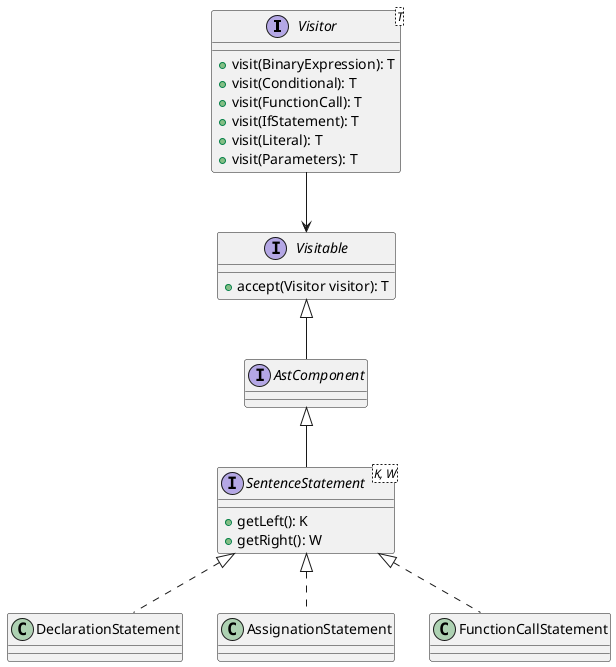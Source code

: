 @startuml

interface Visitor<T>{
' // We use generics to solve the "no return" problem of Visitor
+ visit(BinaryExpression): T
+ visit(Conditional): T
+ visit(FunctionCall): T
+ visit(IfStatement): T
+ visit(Literal): T
+ visit(Parameters): T
}

interface Visitable{
+accept(Visitor visitor): T
}

interface SentenceStatement<K, W> extends AstComponent{
    +getLeft(): K
    +getRight(): W

}

interface AstComponent extends Visitable

'Transform Declaration and Assignation to their respective Statements

class DeclarationStatement implements SentenceStatement
class AssignationStatement implements SentenceStatement
class FunctionCallStatement implements SentenceStatement

' let x: number = 5;
' Assignation(Declaration(VARIABLE,x), Literal(number, 5))
' let x: number;
' Assignation(Declaration(VARIABLE,x), Literal(number, null))


'Relations
Visitor --> Visitable

@enduml